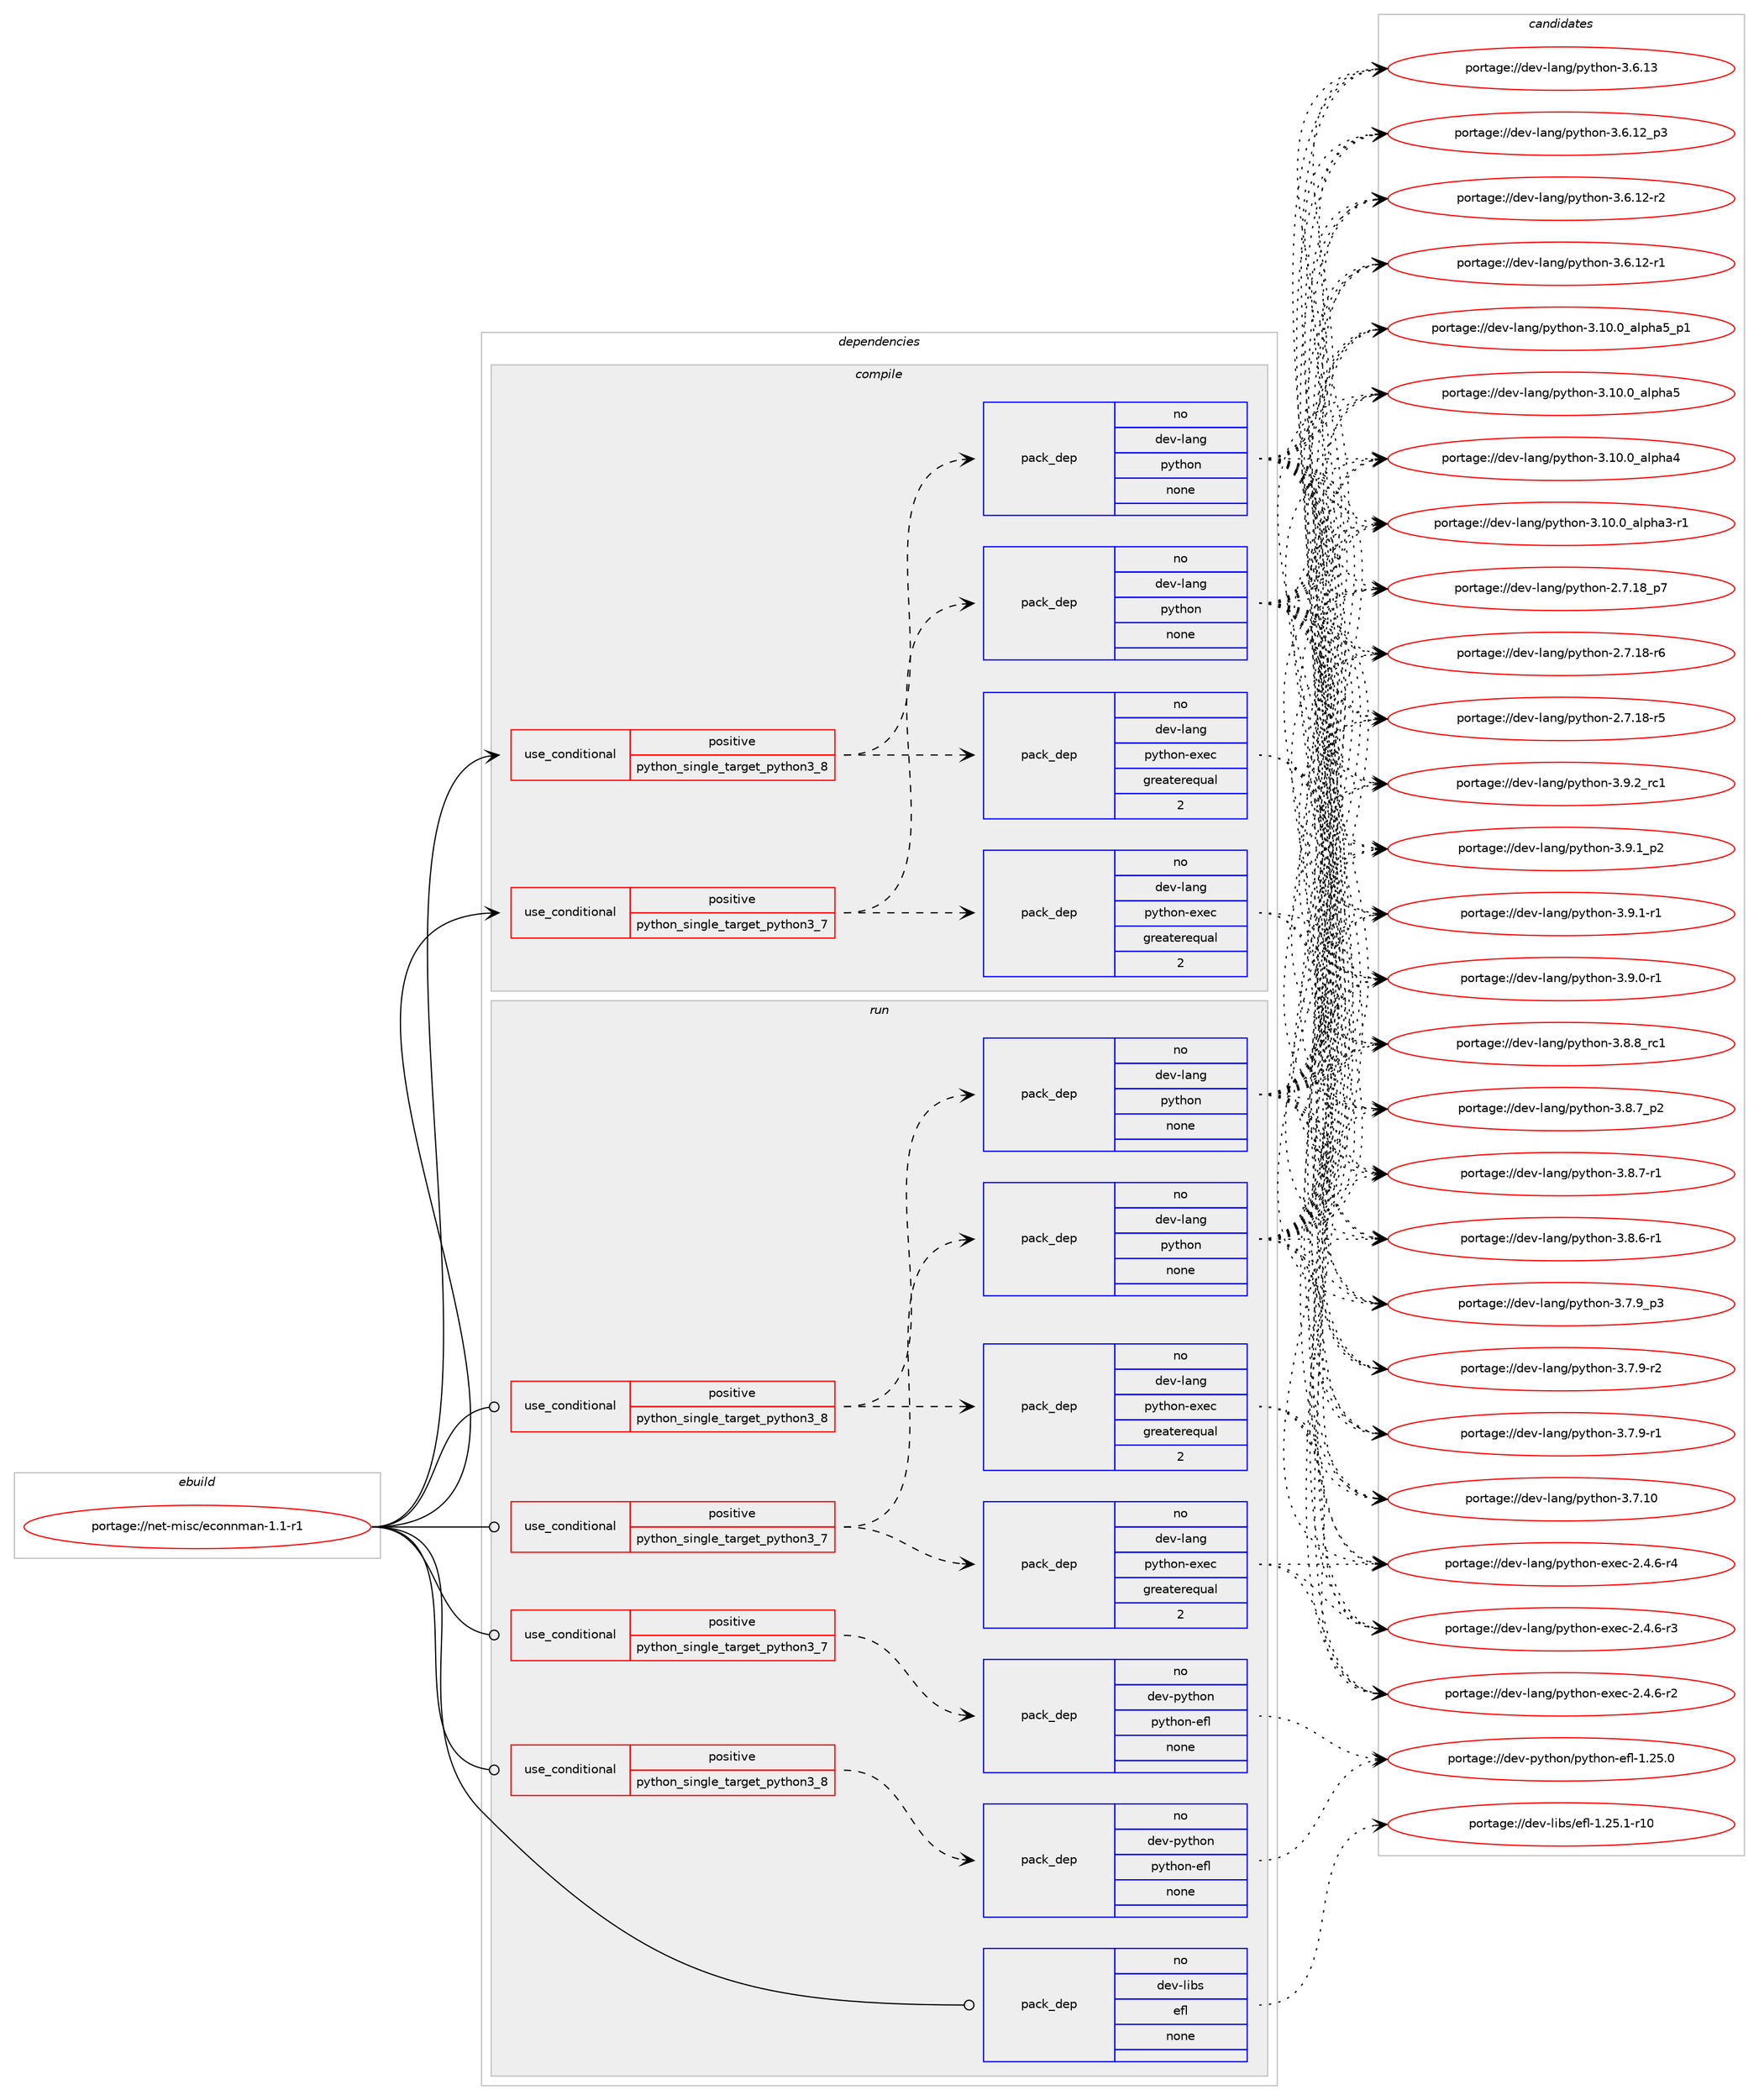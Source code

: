 digraph prolog {

# *************
# Graph options
# *************

newrank=true;
concentrate=true;
compound=true;
graph [rankdir=LR,fontname=Helvetica,fontsize=10,ranksep=1.5];#, ranksep=2.5, nodesep=0.2];
edge  [arrowhead=vee];
node  [fontname=Helvetica,fontsize=10];

# **********
# The ebuild
# **********

subgraph cluster_leftcol {
color=gray;
label=<<i>ebuild</i>>;
id [label="portage://net-misc/econnman-1.1-r1", color=red, width=4, href="../net-misc/econnman-1.1-r1.svg"];
}

# ****************
# The dependencies
# ****************

subgraph cluster_midcol {
color=gray;
label=<<i>dependencies</i>>;
subgraph cluster_compile {
fillcolor="#eeeeee";
style=filled;
label=<<i>compile</i>>;
subgraph cond3582 {
dependency12748 [label=<<TABLE BORDER="0" CELLBORDER="1" CELLSPACING="0" CELLPADDING="4"><TR><TD ROWSPAN="3" CELLPADDING="10">use_conditional</TD></TR><TR><TD>positive</TD></TR><TR><TD>python_single_target_python3_7</TD></TR></TABLE>>, shape=none, color=red];
subgraph pack9031 {
dependency12749 [label=<<TABLE BORDER="0" CELLBORDER="1" CELLSPACING="0" CELLPADDING="4" WIDTH="220"><TR><TD ROWSPAN="6" CELLPADDING="30">pack_dep</TD></TR><TR><TD WIDTH="110">no</TD></TR><TR><TD>dev-lang</TD></TR><TR><TD>python</TD></TR><TR><TD>none</TD></TR><TR><TD></TD></TR></TABLE>>, shape=none, color=blue];
}
dependency12748:e -> dependency12749:w [weight=20,style="dashed",arrowhead="vee"];
subgraph pack9032 {
dependency12750 [label=<<TABLE BORDER="0" CELLBORDER="1" CELLSPACING="0" CELLPADDING="4" WIDTH="220"><TR><TD ROWSPAN="6" CELLPADDING="30">pack_dep</TD></TR><TR><TD WIDTH="110">no</TD></TR><TR><TD>dev-lang</TD></TR><TR><TD>python-exec</TD></TR><TR><TD>greaterequal</TD></TR><TR><TD>2</TD></TR></TABLE>>, shape=none, color=blue];
}
dependency12748:e -> dependency12750:w [weight=20,style="dashed",arrowhead="vee"];
}
id:e -> dependency12748:w [weight=20,style="solid",arrowhead="vee"];
subgraph cond3583 {
dependency12751 [label=<<TABLE BORDER="0" CELLBORDER="1" CELLSPACING="0" CELLPADDING="4"><TR><TD ROWSPAN="3" CELLPADDING="10">use_conditional</TD></TR><TR><TD>positive</TD></TR><TR><TD>python_single_target_python3_8</TD></TR></TABLE>>, shape=none, color=red];
subgraph pack9033 {
dependency12752 [label=<<TABLE BORDER="0" CELLBORDER="1" CELLSPACING="0" CELLPADDING="4" WIDTH="220"><TR><TD ROWSPAN="6" CELLPADDING="30">pack_dep</TD></TR><TR><TD WIDTH="110">no</TD></TR><TR><TD>dev-lang</TD></TR><TR><TD>python</TD></TR><TR><TD>none</TD></TR><TR><TD></TD></TR></TABLE>>, shape=none, color=blue];
}
dependency12751:e -> dependency12752:w [weight=20,style="dashed",arrowhead="vee"];
subgraph pack9034 {
dependency12753 [label=<<TABLE BORDER="0" CELLBORDER="1" CELLSPACING="0" CELLPADDING="4" WIDTH="220"><TR><TD ROWSPAN="6" CELLPADDING="30">pack_dep</TD></TR><TR><TD WIDTH="110">no</TD></TR><TR><TD>dev-lang</TD></TR><TR><TD>python-exec</TD></TR><TR><TD>greaterequal</TD></TR><TR><TD>2</TD></TR></TABLE>>, shape=none, color=blue];
}
dependency12751:e -> dependency12753:w [weight=20,style="dashed",arrowhead="vee"];
}
id:e -> dependency12751:w [weight=20,style="solid",arrowhead="vee"];
}
subgraph cluster_compileandrun {
fillcolor="#eeeeee";
style=filled;
label=<<i>compile and run</i>>;
}
subgraph cluster_run {
fillcolor="#eeeeee";
style=filled;
label=<<i>run</i>>;
subgraph cond3584 {
dependency12754 [label=<<TABLE BORDER="0" CELLBORDER="1" CELLSPACING="0" CELLPADDING="4"><TR><TD ROWSPAN="3" CELLPADDING="10">use_conditional</TD></TR><TR><TD>positive</TD></TR><TR><TD>python_single_target_python3_7</TD></TR></TABLE>>, shape=none, color=red];
subgraph pack9035 {
dependency12755 [label=<<TABLE BORDER="0" CELLBORDER="1" CELLSPACING="0" CELLPADDING="4" WIDTH="220"><TR><TD ROWSPAN="6" CELLPADDING="30">pack_dep</TD></TR><TR><TD WIDTH="110">no</TD></TR><TR><TD>dev-lang</TD></TR><TR><TD>python</TD></TR><TR><TD>none</TD></TR><TR><TD></TD></TR></TABLE>>, shape=none, color=blue];
}
dependency12754:e -> dependency12755:w [weight=20,style="dashed",arrowhead="vee"];
subgraph pack9036 {
dependency12756 [label=<<TABLE BORDER="0" CELLBORDER="1" CELLSPACING="0" CELLPADDING="4" WIDTH="220"><TR><TD ROWSPAN="6" CELLPADDING="30">pack_dep</TD></TR><TR><TD WIDTH="110">no</TD></TR><TR><TD>dev-lang</TD></TR><TR><TD>python-exec</TD></TR><TR><TD>greaterequal</TD></TR><TR><TD>2</TD></TR></TABLE>>, shape=none, color=blue];
}
dependency12754:e -> dependency12756:w [weight=20,style="dashed",arrowhead="vee"];
}
id:e -> dependency12754:w [weight=20,style="solid",arrowhead="odot"];
subgraph cond3585 {
dependency12757 [label=<<TABLE BORDER="0" CELLBORDER="1" CELLSPACING="0" CELLPADDING="4"><TR><TD ROWSPAN="3" CELLPADDING="10">use_conditional</TD></TR><TR><TD>positive</TD></TR><TR><TD>python_single_target_python3_7</TD></TR></TABLE>>, shape=none, color=red];
subgraph pack9037 {
dependency12758 [label=<<TABLE BORDER="0" CELLBORDER="1" CELLSPACING="0" CELLPADDING="4" WIDTH="220"><TR><TD ROWSPAN="6" CELLPADDING="30">pack_dep</TD></TR><TR><TD WIDTH="110">no</TD></TR><TR><TD>dev-python</TD></TR><TR><TD>python-efl</TD></TR><TR><TD>none</TD></TR><TR><TD></TD></TR></TABLE>>, shape=none, color=blue];
}
dependency12757:e -> dependency12758:w [weight=20,style="dashed",arrowhead="vee"];
}
id:e -> dependency12757:w [weight=20,style="solid",arrowhead="odot"];
subgraph cond3586 {
dependency12759 [label=<<TABLE BORDER="0" CELLBORDER="1" CELLSPACING="0" CELLPADDING="4"><TR><TD ROWSPAN="3" CELLPADDING="10">use_conditional</TD></TR><TR><TD>positive</TD></TR><TR><TD>python_single_target_python3_8</TD></TR></TABLE>>, shape=none, color=red];
subgraph pack9038 {
dependency12760 [label=<<TABLE BORDER="0" CELLBORDER="1" CELLSPACING="0" CELLPADDING="4" WIDTH="220"><TR><TD ROWSPAN="6" CELLPADDING="30">pack_dep</TD></TR><TR><TD WIDTH="110">no</TD></TR><TR><TD>dev-lang</TD></TR><TR><TD>python</TD></TR><TR><TD>none</TD></TR><TR><TD></TD></TR></TABLE>>, shape=none, color=blue];
}
dependency12759:e -> dependency12760:w [weight=20,style="dashed",arrowhead="vee"];
subgraph pack9039 {
dependency12761 [label=<<TABLE BORDER="0" CELLBORDER="1" CELLSPACING="0" CELLPADDING="4" WIDTH="220"><TR><TD ROWSPAN="6" CELLPADDING="30">pack_dep</TD></TR><TR><TD WIDTH="110">no</TD></TR><TR><TD>dev-lang</TD></TR><TR><TD>python-exec</TD></TR><TR><TD>greaterequal</TD></TR><TR><TD>2</TD></TR></TABLE>>, shape=none, color=blue];
}
dependency12759:e -> dependency12761:w [weight=20,style="dashed",arrowhead="vee"];
}
id:e -> dependency12759:w [weight=20,style="solid",arrowhead="odot"];
subgraph cond3587 {
dependency12762 [label=<<TABLE BORDER="0" CELLBORDER="1" CELLSPACING="0" CELLPADDING="4"><TR><TD ROWSPAN="3" CELLPADDING="10">use_conditional</TD></TR><TR><TD>positive</TD></TR><TR><TD>python_single_target_python3_8</TD></TR></TABLE>>, shape=none, color=red];
subgraph pack9040 {
dependency12763 [label=<<TABLE BORDER="0" CELLBORDER="1" CELLSPACING="0" CELLPADDING="4" WIDTH="220"><TR><TD ROWSPAN="6" CELLPADDING="30">pack_dep</TD></TR><TR><TD WIDTH="110">no</TD></TR><TR><TD>dev-python</TD></TR><TR><TD>python-efl</TD></TR><TR><TD>none</TD></TR><TR><TD></TD></TR></TABLE>>, shape=none, color=blue];
}
dependency12762:e -> dependency12763:w [weight=20,style="dashed",arrowhead="vee"];
}
id:e -> dependency12762:w [weight=20,style="solid",arrowhead="odot"];
subgraph pack9041 {
dependency12764 [label=<<TABLE BORDER="0" CELLBORDER="1" CELLSPACING="0" CELLPADDING="4" WIDTH="220"><TR><TD ROWSPAN="6" CELLPADDING="30">pack_dep</TD></TR><TR><TD WIDTH="110">no</TD></TR><TR><TD>dev-libs</TD></TR><TR><TD>efl</TD></TR><TR><TD>none</TD></TR><TR><TD></TD></TR></TABLE>>, shape=none, color=blue];
}
id:e -> dependency12764:w [weight=20,style="solid",arrowhead="odot"];
}
}

# **************
# The candidates
# **************

subgraph cluster_choices {
rank=same;
color=gray;
label=<<i>candidates</i>>;

subgraph choice9031 {
color=black;
nodesep=1;
choice100101118451089711010347112121116104111110455146574650951149949 [label="portage://dev-lang/python-3.9.2_rc1", color=red, width=4,href="../dev-lang/python-3.9.2_rc1.svg"];
choice1001011184510897110103471121211161041111104551465746499511250 [label="portage://dev-lang/python-3.9.1_p2", color=red, width=4,href="../dev-lang/python-3.9.1_p2.svg"];
choice1001011184510897110103471121211161041111104551465746494511449 [label="portage://dev-lang/python-3.9.1-r1", color=red, width=4,href="../dev-lang/python-3.9.1-r1.svg"];
choice1001011184510897110103471121211161041111104551465746484511449 [label="portage://dev-lang/python-3.9.0-r1", color=red, width=4,href="../dev-lang/python-3.9.0-r1.svg"];
choice100101118451089711010347112121116104111110455146564656951149949 [label="portage://dev-lang/python-3.8.8_rc1", color=red, width=4,href="../dev-lang/python-3.8.8_rc1.svg"];
choice1001011184510897110103471121211161041111104551465646559511250 [label="portage://dev-lang/python-3.8.7_p2", color=red, width=4,href="../dev-lang/python-3.8.7_p2.svg"];
choice1001011184510897110103471121211161041111104551465646554511449 [label="portage://dev-lang/python-3.8.7-r1", color=red, width=4,href="../dev-lang/python-3.8.7-r1.svg"];
choice1001011184510897110103471121211161041111104551465646544511449 [label="portage://dev-lang/python-3.8.6-r1", color=red, width=4,href="../dev-lang/python-3.8.6-r1.svg"];
choice1001011184510897110103471121211161041111104551465546579511251 [label="portage://dev-lang/python-3.7.9_p3", color=red, width=4,href="../dev-lang/python-3.7.9_p3.svg"];
choice1001011184510897110103471121211161041111104551465546574511450 [label="portage://dev-lang/python-3.7.9-r2", color=red, width=4,href="../dev-lang/python-3.7.9-r2.svg"];
choice1001011184510897110103471121211161041111104551465546574511449 [label="portage://dev-lang/python-3.7.9-r1", color=red, width=4,href="../dev-lang/python-3.7.9-r1.svg"];
choice10010111845108971101034711212111610411111045514655464948 [label="portage://dev-lang/python-3.7.10", color=red, width=4,href="../dev-lang/python-3.7.10.svg"];
choice10010111845108971101034711212111610411111045514654464951 [label="portage://dev-lang/python-3.6.13", color=red, width=4,href="../dev-lang/python-3.6.13.svg"];
choice100101118451089711010347112121116104111110455146544649509511251 [label="portage://dev-lang/python-3.6.12_p3", color=red, width=4,href="../dev-lang/python-3.6.12_p3.svg"];
choice100101118451089711010347112121116104111110455146544649504511450 [label="portage://dev-lang/python-3.6.12-r2", color=red, width=4,href="../dev-lang/python-3.6.12-r2.svg"];
choice100101118451089711010347112121116104111110455146544649504511449 [label="portage://dev-lang/python-3.6.12-r1", color=red, width=4,href="../dev-lang/python-3.6.12-r1.svg"];
choice10010111845108971101034711212111610411111045514649484648959710811210497539511249 [label="portage://dev-lang/python-3.10.0_alpha5_p1", color=red, width=4,href="../dev-lang/python-3.10.0_alpha5_p1.svg"];
choice1001011184510897110103471121211161041111104551464948464895971081121049753 [label="portage://dev-lang/python-3.10.0_alpha5", color=red, width=4,href="../dev-lang/python-3.10.0_alpha5.svg"];
choice1001011184510897110103471121211161041111104551464948464895971081121049752 [label="portage://dev-lang/python-3.10.0_alpha4", color=red, width=4,href="../dev-lang/python-3.10.0_alpha4.svg"];
choice10010111845108971101034711212111610411111045514649484648959710811210497514511449 [label="portage://dev-lang/python-3.10.0_alpha3-r1", color=red, width=4,href="../dev-lang/python-3.10.0_alpha3-r1.svg"];
choice100101118451089711010347112121116104111110455046554649569511255 [label="portage://dev-lang/python-2.7.18_p7", color=red, width=4,href="../dev-lang/python-2.7.18_p7.svg"];
choice100101118451089711010347112121116104111110455046554649564511454 [label="portage://dev-lang/python-2.7.18-r6", color=red, width=4,href="../dev-lang/python-2.7.18-r6.svg"];
choice100101118451089711010347112121116104111110455046554649564511453 [label="portage://dev-lang/python-2.7.18-r5", color=red, width=4,href="../dev-lang/python-2.7.18-r5.svg"];
dependency12749:e -> choice100101118451089711010347112121116104111110455146574650951149949:w [style=dotted,weight="100"];
dependency12749:e -> choice1001011184510897110103471121211161041111104551465746499511250:w [style=dotted,weight="100"];
dependency12749:e -> choice1001011184510897110103471121211161041111104551465746494511449:w [style=dotted,weight="100"];
dependency12749:e -> choice1001011184510897110103471121211161041111104551465746484511449:w [style=dotted,weight="100"];
dependency12749:e -> choice100101118451089711010347112121116104111110455146564656951149949:w [style=dotted,weight="100"];
dependency12749:e -> choice1001011184510897110103471121211161041111104551465646559511250:w [style=dotted,weight="100"];
dependency12749:e -> choice1001011184510897110103471121211161041111104551465646554511449:w [style=dotted,weight="100"];
dependency12749:e -> choice1001011184510897110103471121211161041111104551465646544511449:w [style=dotted,weight="100"];
dependency12749:e -> choice1001011184510897110103471121211161041111104551465546579511251:w [style=dotted,weight="100"];
dependency12749:e -> choice1001011184510897110103471121211161041111104551465546574511450:w [style=dotted,weight="100"];
dependency12749:e -> choice1001011184510897110103471121211161041111104551465546574511449:w [style=dotted,weight="100"];
dependency12749:e -> choice10010111845108971101034711212111610411111045514655464948:w [style=dotted,weight="100"];
dependency12749:e -> choice10010111845108971101034711212111610411111045514654464951:w [style=dotted,weight="100"];
dependency12749:e -> choice100101118451089711010347112121116104111110455146544649509511251:w [style=dotted,weight="100"];
dependency12749:e -> choice100101118451089711010347112121116104111110455146544649504511450:w [style=dotted,weight="100"];
dependency12749:e -> choice100101118451089711010347112121116104111110455146544649504511449:w [style=dotted,weight="100"];
dependency12749:e -> choice10010111845108971101034711212111610411111045514649484648959710811210497539511249:w [style=dotted,weight="100"];
dependency12749:e -> choice1001011184510897110103471121211161041111104551464948464895971081121049753:w [style=dotted,weight="100"];
dependency12749:e -> choice1001011184510897110103471121211161041111104551464948464895971081121049752:w [style=dotted,weight="100"];
dependency12749:e -> choice10010111845108971101034711212111610411111045514649484648959710811210497514511449:w [style=dotted,weight="100"];
dependency12749:e -> choice100101118451089711010347112121116104111110455046554649569511255:w [style=dotted,weight="100"];
dependency12749:e -> choice100101118451089711010347112121116104111110455046554649564511454:w [style=dotted,weight="100"];
dependency12749:e -> choice100101118451089711010347112121116104111110455046554649564511453:w [style=dotted,weight="100"];
}
subgraph choice9032 {
color=black;
nodesep=1;
choice10010111845108971101034711212111610411111045101120101994550465246544511452 [label="portage://dev-lang/python-exec-2.4.6-r4", color=red, width=4,href="../dev-lang/python-exec-2.4.6-r4.svg"];
choice10010111845108971101034711212111610411111045101120101994550465246544511451 [label="portage://dev-lang/python-exec-2.4.6-r3", color=red, width=4,href="../dev-lang/python-exec-2.4.6-r3.svg"];
choice10010111845108971101034711212111610411111045101120101994550465246544511450 [label="portage://dev-lang/python-exec-2.4.6-r2", color=red, width=4,href="../dev-lang/python-exec-2.4.6-r2.svg"];
dependency12750:e -> choice10010111845108971101034711212111610411111045101120101994550465246544511452:w [style=dotted,weight="100"];
dependency12750:e -> choice10010111845108971101034711212111610411111045101120101994550465246544511451:w [style=dotted,weight="100"];
dependency12750:e -> choice10010111845108971101034711212111610411111045101120101994550465246544511450:w [style=dotted,weight="100"];
}
subgraph choice9033 {
color=black;
nodesep=1;
choice100101118451089711010347112121116104111110455146574650951149949 [label="portage://dev-lang/python-3.9.2_rc1", color=red, width=4,href="../dev-lang/python-3.9.2_rc1.svg"];
choice1001011184510897110103471121211161041111104551465746499511250 [label="portage://dev-lang/python-3.9.1_p2", color=red, width=4,href="../dev-lang/python-3.9.1_p2.svg"];
choice1001011184510897110103471121211161041111104551465746494511449 [label="portage://dev-lang/python-3.9.1-r1", color=red, width=4,href="../dev-lang/python-3.9.1-r1.svg"];
choice1001011184510897110103471121211161041111104551465746484511449 [label="portage://dev-lang/python-3.9.0-r1", color=red, width=4,href="../dev-lang/python-3.9.0-r1.svg"];
choice100101118451089711010347112121116104111110455146564656951149949 [label="portage://dev-lang/python-3.8.8_rc1", color=red, width=4,href="../dev-lang/python-3.8.8_rc1.svg"];
choice1001011184510897110103471121211161041111104551465646559511250 [label="portage://dev-lang/python-3.8.7_p2", color=red, width=4,href="../dev-lang/python-3.8.7_p2.svg"];
choice1001011184510897110103471121211161041111104551465646554511449 [label="portage://dev-lang/python-3.8.7-r1", color=red, width=4,href="../dev-lang/python-3.8.7-r1.svg"];
choice1001011184510897110103471121211161041111104551465646544511449 [label="portage://dev-lang/python-3.8.6-r1", color=red, width=4,href="../dev-lang/python-3.8.6-r1.svg"];
choice1001011184510897110103471121211161041111104551465546579511251 [label="portage://dev-lang/python-3.7.9_p3", color=red, width=4,href="../dev-lang/python-3.7.9_p3.svg"];
choice1001011184510897110103471121211161041111104551465546574511450 [label="portage://dev-lang/python-3.7.9-r2", color=red, width=4,href="../dev-lang/python-3.7.9-r2.svg"];
choice1001011184510897110103471121211161041111104551465546574511449 [label="portage://dev-lang/python-3.7.9-r1", color=red, width=4,href="../dev-lang/python-3.7.9-r1.svg"];
choice10010111845108971101034711212111610411111045514655464948 [label="portage://dev-lang/python-3.7.10", color=red, width=4,href="../dev-lang/python-3.7.10.svg"];
choice10010111845108971101034711212111610411111045514654464951 [label="portage://dev-lang/python-3.6.13", color=red, width=4,href="../dev-lang/python-3.6.13.svg"];
choice100101118451089711010347112121116104111110455146544649509511251 [label="portage://dev-lang/python-3.6.12_p3", color=red, width=4,href="../dev-lang/python-3.6.12_p3.svg"];
choice100101118451089711010347112121116104111110455146544649504511450 [label="portage://dev-lang/python-3.6.12-r2", color=red, width=4,href="../dev-lang/python-3.6.12-r2.svg"];
choice100101118451089711010347112121116104111110455146544649504511449 [label="portage://dev-lang/python-3.6.12-r1", color=red, width=4,href="../dev-lang/python-3.6.12-r1.svg"];
choice10010111845108971101034711212111610411111045514649484648959710811210497539511249 [label="portage://dev-lang/python-3.10.0_alpha5_p1", color=red, width=4,href="../dev-lang/python-3.10.0_alpha5_p1.svg"];
choice1001011184510897110103471121211161041111104551464948464895971081121049753 [label="portage://dev-lang/python-3.10.0_alpha5", color=red, width=4,href="../dev-lang/python-3.10.0_alpha5.svg"];
choice1001011184510897110103471121211161041111104551464948464895971081121049752 [label="portage://dev-lang/python-3.10.0_alpha4", color=red, width=4,href="../dev-lang/python-3.10.0_alpha4.svg"];
choice10010111845108971101034711212111610411111045514649484648959710811210497514511449 [label="portage://dev-lang/python-3.10.0_alpha3-r1", color=red, width=4,href="../dev-lang/python-3.10.0_alpha3-r1.svg"];
choice100101118451089711010347112121116104111110455046554649569511255 [label="portage://dev-lang/python-2.7.18_p7", color=red, width=4,href="../dev-lang/python-2.7.18_p7.svg"];
choice100101118451089711010347112121116104111110455046554649564511454 [label="portage://dev-lang/python-2.7.18-r6", color=red, width=4,href="../dev-lang/python-2.7.18-r6.svg"];
choice100101118451089711010347112121116104111110455046554649564511453 [label="portage://dev-lang/python-2.7.18-r5", color=red, width=4,href="../dev-lang/python-2.7.18-r5.svg"];
dependency12752:e -> choice100101118451089711010347112121116104111110455146574650951149949:w [style=dotted,weight="100"];
dependency12752:e -> choice1001011184510897110103471121211161041111104551465746499511250:w [style=dotted,weight="100"];
dependency12752:e -> choice1001011184510897110103471121211161041111104551465746494511449:w [style=dotted,weight="100"];
dependency12752:e -> choice1001011184510897110103471121211161041111104551465746484511449:w [style=dotted,weight="100"];
dependency12752:e -> choice100101118451089711010347112121116104111110455146564656951149949:w [style=dotted,weight="100"];
dependency12752:e -> choice1001011184510897110103471121211161041111104551465646559511250:w [style=dotted,weight="100"];
dependency12752:e -> choice1001011184510897110103471121211161041111104551465646554511449:w [style=dotted,weight="100"];
dependency12752:e -> choice1001011184510897110103471121211161041111104551465646544511449:w [style=dotted,weight="100"];
dependency12752:e -> choice1001011184510897110103471121211161041111104551465546579511251:w [style=dotted,weight="100"];
dependency12752:e -> choice1001011184510897110103471121211161041111104551465546574511450:w [style=dotted,weight="100"];
dependency12752:e -> choice1001011184510897110103471121211161041111104551465546574511449:w [style=dotted,weight="100"];
dependency12752:e -> choice10010111845108971101034711212111610411111045514655464948:w [style=dotted,weight="100"];
dependency12752:e -> choice10010111845108971101034711212111610411111045514654464951:w [style=dotted,weight="100"];
dependency12752:e -> choice100101118451089711010347112121116104111110455146544649509511251:w [style=dotted,weight="100"];
dependency12752:e -> choice100101118451089711010347112121116104111110455146544649504511450:w [style=dotted,weight="100"];
dependency12752:e -> choice100101118451089711010347112121116104111110455146544649504511449:w [style=dotted,weight="100"];
dependency12752:e -> choice10010111845108971101034711212111610411111045514649484648959710811210497539511249:w [style=dotted,weight="100"];
dependency12752:e -> choice1001011184510897110103471121211161041111104551464948464895971081121049753:w [style=dotted,weight="100"];
dependency12752:e -> choice1001011184510897110103471121211161041111104551464948464895971081121049752:w [style=dotted,weight="100"];
dependency12752:e -> choice10010111845108971101034711212111610411111045514649484648959710811210497514511449:w [style=dotted,weight="100"];
dependency12752:e -> choice100101118451089711010347112121116104111110455046554649569511255:w [style=dotted,weight="100"];
dependency12752:e -> choice100101118451089711010347112121116104111110455046554649564511454:w [style=dotted,weight="100"];
dependency12752:e -> choice100101118451089711010347112121116104111110455046554649564511453:w [style=dotted,weight="100"];
}
subgraph choice9034 {
color=black;
nodesep=1;
choice10010111845108971101034711212111610411111045101120101994550465246544511452 [label="portage://dev-lang/python-exec-2.4.6-r4", color=red, width=4,href="../dev-lang/python-exec-2.4.6-r4.svg"];
choice10010111845108971101034711212111610411111045101120101994550465246544511451 [label="portage://dev-lang/python-exec-2.4.6-r3", color=red, width=4,href="../dev-lang/python-exec-2.4.6-r3.svg"];
choice10010111845108971101034711212111610411111045101120101994550465246544511450 [label="portage://dev-lang/python-exec-2.4.6-r2", color=red, width=4,href="../dev-lang/python-exec-2.4.6-r2.svg"];
dependency12753:e -> choice10010111845108971101034711212111610411111045101120101994550465246544511452:w [style=dotted,weight="100"];
dependency12753:e -> choice10010111845108971101034711212111610411111045101120101994550465246544511451:w [style=dotted,weight="100"];
dependency12753:e -> choice10010111845108971101034711212111610411111045101120101994550465246544511450:w [style=dotted,weight="100"];
}
subgraph choice9035 {
color=black;
nodesep=1;
choice100101118451089711010347112121116104111110455146574650951149949 [label="portage://dev-lang/python-3.9.2_rc1", color=red, width=4,href="../dev-lang/python-3.9.2_rc1.svg"];
choice1001011184510897110103471121211161041111104551465746499511250 [label="portage://dev-lang/python-3.9.1_p2", color=red, width=4,href="../dev-lang/python-3.9.1_p2.svg"];
choice1001011184510897110103471121211161041111104551465746494511449 [label="portage://dev-lang/python-3.9.1-r1", color=red, width=4,href="../dev-lang/python-3.9.1-r1.svg"];
choice1001011184510897110103471121211161041111104551465746484511449 [label="portage://dev-lang/python-3.9.0-r1", color=red, width=4,href="../dev-lang/python-3.9.0-r1.svg"];
choice100101118451089711010347112121116104111110455146564656951149949 [label="portage://dev-lang/python-3.8.8_rc1", color=red, width=4,href="../dev-lang/python-3.8.8_rc1.svg"];
choice1001011184510897110103471121211161041111104551465646559511250 [label="portage://dev-lang/python-3.8.7_p2", color=red, width=4,href="../dev-lang/python-3.8.7_p2.svg"];
choice1001011184510897110103471121211161041111104551465646554511449 [label="portage://dev-lang/python-3.8.7-r1", color=red, width=4,href="../dev-lang/python-3.8.7-r1.svg"];
choice1001011184510897110103471121211161041111104551465646544511449 [label="portage://dev-lang/python-3.8.6-r1", color=red, width=4,href="../dev-lang/python-3.8.6-r1.svg"];
choice1001011184510897110103471121211161041111104551465546579511251 [label="portage://dev-lang/python-3.7.9_p3", color=red, width=4,href="../dev-lang/python-3.7.9_p3.svg"];
choice1001011184510897110103471121211161041111104551465546574511450 [label="portage://dev-lang/python-3.7.9-r2", color=red, width=4,href="../dev-lang/python-3.7.9-r2.svg"];
choice1001011184510897110103471121211161041111104551465546574511449 [label="portage://dev-lang/python-3.7.9-r1", color=red, width=4,href="../dev-lang/python-3.7.9-r1.svg"];
choice10010111845108971101034711212111610411111045514655464948 [label="portage://dev-lang/python-3.7.10", color=red, width=4,href="../dev-lang/python-3.7.10.svg"];
choice10010111845108971101034711212111610411111045514654464951 [label="portage://dev-lang/python-3.6.13", color=red, width=4,href="../dev-lang/python-3.6.13.svg"];
choice100101118451089711010347112121116104111110455146544649509511251 [label="portage://dev-lang/python-3.6.12_p3", color=red, width=4,href="../dev-lang/python-3.6.12_p3.svg"];
choice100101118451089711010347112121116104111110455146544649504511450 [label="portage://dev-lang/python-3.6.12-r2", color=red, width=4,href="../dev-lang/python-3.6.12-r2.svg"];
choice100101118451089711010347112121116104111110455146544649504511449 [label="portage://dev-lang/python-3.6.12-r1", color=red, width=4,href="../dev-lang/python-3.6.12-r1.svg"];
choice10010111845108971101034711212111610411111045514649484648959710811210497539511249 [label="portage://dev-lang/python-3.10.0_alpha5_p1", color=red, width=4,href="../dev-lang/python-3.10.0_alpha5_p1.svg"];
choice1001011184510897110103471121211161041111104551464948464895971081121049753 [label="portage://dev-lang/python-3.10.0_alpha5", color=red, width=4,href="../dev-lang/python-3.10.0_alpha5.svg"];
choice1001011184510897110103471121211161041111104551464948464895971081121049752 [label="portage://dev-lang/python-3.10.0_alpha4", color=red, width=4,href="../dev-lang/python-3.10.0_alpha4.svg"];
choice10010111845108971101034711212111610411111045514649484648959710811210497514511449 [label="portage://dev-lang/python-3.10.0_alpha3-r1", color=red, width=4,href="../dev-lang/python-3.10.0_alpha3-r1.svg"];
choice100101118451089711010347112121116104111110455046554649569511255 [label="portage://dev-lang/python-2.7.18_p7", color=red, width=4,href="../dev-lang/python-2.7.18_p7.svg"];
choice100101118451089711010347112121116104111110455046554649564511454 [label="portage://dev-lang/python-2.7.18-r6", color=red, width=4,href="../dev-lang/python-2.7.18-r6.svg"];
choice100101118451089711010347112121116104111110455046554649564511453 [label="portage://dev-lang/python-2.7.18-r5", color=red, width=4,href="../dev-lang/python-2.7.18-r5.svg"];
dependency12755:e -> choice100101118451089711010347112121116104111110455146574650951149949:w [style=dotted,weight="100"];
dependency12755:e -> choice1001011184510897110103471121211161041111104551465746499511250:w [style=dotted,weight="100"];
dependency12755:e -> choice1001011184510897110103471121211161041111104551465746494511449:w [style=dotted,weight="100"];
dependency12755:e -> choice1001011184510897110103471121211161041111104551465746484511449:w [style=dotted,weight="100"];
dependency12755:e -> choice100101118451089711010347112121116104111110455146564656951149949:w [style=dotted,weight="100"];
dependency12755:e -> choice1001011184510897110103471121211161041111104551465646559511250:w [style=dotted,weight="100"];
dependency12755:e -> choice1001011184510897110103471121211161041111104551465646554511449:w [style=dotted,weight="100"];
dependency12755:e -> choice1001011184510897110103471121211161041111104551465646544511449:w [style=dotted,weight="100"];
dependency12755:e -> choice1001011184510897110103471121211161041111104551465546579511251:w [style=dotted,weight="100"];
dependency12755:e -> choice1001011184510897110103471121211161041111104551465546574511450:w [style=dotted,weight="100"];
dependency12755:e -> choice1001011184510897110103471121211161041111104551465546574511449:w [style=dotted,weight="100"];
dependency12755:e -> choice10010111845108971101034711212111610411111045514655464948:w [style=dotted,weight="100"];
dependency12755:e -> choice10010111845108971101034711212111610411111045514654464951:w [style=dotted,weight="100"];
dependency12755:e -> choice100101118451089711010347112121116104111110455146544649509511251:w [style=dotted,weight="100"];
dependency12755:e -> choice100101118451089711010347112121116104111110455146544649504511450:w [style=dotted,weight="100"];
dependency12755:e -> choice100101118451089711010347112121116104111110455146544649504511449:w [style=dotted,weight="100"];
dependency12755:e -> choice10010111845108971101034711212111610411111045514649484648959710811210497539511249:w [style=dotted,weight="100"];
dependency12755:e -> choice1001011184510897110103471121211161041111104551464948464895971081121049753:w [style=dotted,weight="100"];
dependency12755:e -> choice1001011184510897110103471121211161041111104551464948464895971081121049752:w [style=dotted,weight="100"];
dependency12755:e -> choice10010111845108971101034711212111610411111045514649484648959710811210497514511449:w [style=dotted,weight="100"];
dependency12755:e -> choice100101118451089711010347112121116104111110455046554649569511255:w [style=dotted,weight="100"];
dependency12755:e -> choice100101118451089711010347112121116104111110455046554649564511454:w [style=dotted,weight="100"];
dependency12755:e -> choice100101118451089711010347112121116104111110455046554649564511453:w [style=dotted,weight="100"];
}
subgraph choice9036 {
color=black;
nodesep=1;
choice10010111845108971101034711212111610411111045101120101994550465246544511452 [label="portage://dev-lang/python-exec-2.4.6-r4", color=red, width=4,href="../dev-lang/python-exec-2.4.6-r4.svg"];
choice10010111845108971101034711212111610411111045101120101994550465246544511451 [label="portage://dev-lang/python-exec-2.4.6-r3", color=red, width=4,href="../dev-lang/python-exec-2.4.6-r3.svg"];
choice10010111845108971101034711212111610411111045101120101994550465246544511450 [label="portage://dev-lang/python-exec-2.4.6-r2", color=red, width=4,href="../dev-lang/python-exec-2.4.6-r2.svg"];
dependency12756:e -> choice10010111845108971101034711212111610411111045101120101994550465246544511452:w [style=dotted,weight="100"];
dependency12756:e -> choice10010111845108971101034711212111610411111045101120101994550465246544511451:w [style=dotted,weight="100"];
dependency12756:e -> choice10010111845108971101034711212111610411111045101120101994550465246544511450:w [style=dotted,weight="100"];
}
subgraph choice9037 {
color=black;
nodesep=1;
choice10010111845112121116104111110471121211161041111104510110210845494650534648 [label="portage://dev-python/python-efl-1.25.0", color=red, width=4,href="../dev-python/python-efl-1.25.0.svg"];
dependency12758:e -> choice10010111845112121116104111110471121211161041111104510110210845494650534648:w [style=dotted,weight="100"];
}
subgraph choice9038 {
color=black;
nodesep=1;
choice100101118451089711010347112121116104111110455146574650951149949 [label="portage://dev-lang/python-3.9.2_rc1", color=red, width=4,href="../dev-lang/python-3.9.2_rc1.svg"];
choice1001011184510897110103471121211161041111104551465746499511250 [label="portage://dev-lang/python-3.9.1_p2", color=red, width=4,href="../dev-lang/python-3.9.1_p2.svg"];
choice1001011184510897110103471121211161041111104551465746494511449 [label="portage://dev-lang/python-3.9.1-r1", color=red, width=4,href="../dev-lang/python-3.9.1-r1.svg"];
choice1001011184510897110103471121211161041111104551465746484511449 [label="portage://dev-lang/python-3.9.0-r1", color=red, width=4,href="../dev-lang/python-3.9.0-r1.svg"];
choice100101118451089711010347112121116104111110455146564656951149949 [label="portage://dev-lang/python-3.8.8_rc1", color=red, width=4,href="../dev-lang/python-3.8.8_rc1.svg"];
choice1001011184510897110103471121211161041111104551465646559511250 [label="portage://dev-lang/python-3.8.7_p2", color=red, width=4,href="../dev-lang/python-3.8.7_p2.svg"];
choice1001011184510897110103471121211161041111104551465646554511449 [label="portage://dev-lang/python-3.8.7-r1", color=red, width=4,href="../dev-lang/python-3.8.7-r1.svg"];
choice1001011184510897110103471121211161041111104551465646544511449 [label="portage://dev-lang/python-3.8.6-r1", color=red, width=4,href="../dev-lang/python-3.8.6-r1.svg"];
choice1001011184510897110103471121211161041111104551465546579511251 [label="portage://dev-lang/python-3.7.9_p3", color=red, width=4,href="../dev-lang/python-3.7.9_p3.svg"];
choice1001011184510897110103471121211161041111104551465546574511450 [label="portage://dev-lang/python-3.7.9-r2", color=red, width=4,href="../dev-lang/python-3.7.9-r2.svg"];
choice1001011184510897110103471121211161041111104551465546574511449 [label="portage://dev-lang/python-3.7.9-r1", color=red, width=4,href="../dev-lang/python-3.7.9-r1.svg"];
choice10010111845108971101034711212111610411111045514655464948 [label="portage://dev-lang/python-3.7.10", color=red, width=4,href="../dev-lang/python-3.7.10.svg"];
choice10010111845108971101034711212111610411111045514654464951 [label="portage://dev-lang/python-3.6.13", color=red, width=4,href="../dev-lang/python-3.6.13.svg"];
choice100101118451089711010347112121116104111110455146544649509511251 [label="portage://dev-lang/python-3.6.12_p3", color=red, width=4,href="../dev-lang/python-3.6.12_p3.svg"];
choice100101118451089711010347112121116104111110455146544649504511450 [label="portage://dev-lang/python-3.6.12-r2", color=red, width=4,href="../dev-lang/python-3.6.12-r2.svg"];
choice100101118451089711010347112121116104111110455146544649504511449 [label="portage://dev-lang/python-3.6.12-r1", color=red, width=4,href="../dev-lang/python-3.6.12-r1.svg"];
choice10010111845108971101034711212111610411111045514649484648959710811210497539511249 [label="portage://dev-lang/python-3.10.0_alpha5_p1", color=red, width=4,href="../dev-lang/python-3.10.0_alpha5_p1.svg"];
choice1001011184510897110103471121211161041111104551464948464895971081121049753 [label="portage://dev-lang/python-3.10.0_alpha5", color=red, width=4,href="../dev-lang/python-3.10.0_alpha5.svg"];
choice1001011184510897110103471121211161041111104551464948464895971081121049752 [label="portage://dev-lang/python-3.10.0_alpha4", color=red, width=4,href="../dev-lang/python-3.10.0_alpha4.svg"];
choice10010111845108971101034711212111610411111045514649484648959710811210497514511449 [label="portage://dev-lang/python-3.10.0_alpha3-r1", color=red, width=4,href="../dev-lang/python-3.10.0_alpha3-r1.svg"];
choice100101118451089711010347112121116104111110455046554649569511255 [label="portage://dev-lang/python-2.7.18_p7", color=red, width=4,href="../dev-lang/python-2.7.18_p7.svg"];
choice100101118451089711010347112121116104111110455046554649564511454 [label="portage://dev-lang/python-2.7.18-r6", color=red, width=4,href="../dev-lang/python-2.7.18-r6.svg"];
choice100101118451089711010347112121116104111110455046554649564511453 [label="portage://dev-lang/python-2.7.18-r5", color=red, width=4,href="../dev-lang/python-2.7.18-r5.svg"];
dependency12760:e -> choice100101118451089711010347112121116104111110455146574650951149949:w [style=dotted,weight="100"];
dependency12760:e -> choice1001011184510897110103471121211161041111104551465746499511250:w [style=dotted,weight="100"];
dependency12760:e -> choice1001011184510897110103471121211161041111104551465746494511449:w [style=dotted,weight="100"];
dependency12760:e -> choice1001011184510897110103471121211161041111104551465746484511449:w [style=dotted,weight="100"];
dependency12760:e -> choice100101118451089711010347112121116104111110455146564656951149949:w [style=dotted,weight="100"];
dependency12760:e -> choice1001011184510897110103471121211161041111104551465646559511250:w [style=dotted,weight="100"];
dependency12760:e -> choice1001011184510897110103471121211161041111104551465646554511449:w [style=dotted,weight="100"];
dependency12760:e -> choice1001011184510897110103471121211161041111104551465646544511449:w [style=dotted,weight="100"];
dependency12760:e -> choice1001011184510897110103471121211161041111104551465546579511251:w [style=dotted,weight="100"];
dependency12760:e -> choice1001011184510897110103471121211161041111104551465546574511450:w [style=dotted,weight="100"];
dependency12760:e -> choice1001011184510897110103471121211161041111104551465546574511449:w [style=dotted,weight="100"];
dependency12760:e -> choice10010111845108971101034711212111610411111045514655464948:w [style=dotted,weight="100"];
dependency12760:e -> choice10010111845108971101034711212111610411111045514654464951:w [style=dotted,weight="100"];
dependency12760:e -> choice100101118451089711010347112121116104111110455146544649509511251:w [style=dotted,weight="100"];
dependency12760:e -> choice100101118451089711010347112121116104111110455146544649504511450:w [style=dotted,weight="100"];
dependency12760:e -> choice100101118451089711010347112121116104111110455146544649504511449:w [style=dotted,weight="100"];
dependency12760:e -> choice10010111845108971101034711212111610411111045514649484648959710811210497539511249:w [style=dotted,weight="100"];
dependency12760:e -> choice1001011184510897110103471121211161041111104551464948464895971081121049753:w [style=dotted,weight="100"];
dependency12760:e -> choice1001011184510897110103471121211161041111104551464948464895971081121049752:w [style=dotted,weight="100"];
dependency12760:e -> choice10010111845108971101034711212111610411111045514649484648959710811210497514511449:w [style=dotted,weight="100"];
dependency12760:e -> choice100101118451089711010347112121116104111110455046554649569511255:w [style=dotted,weight="100"];
dependency12760:e -> choice100101118451089711010347112121116104111110455046554649564511454:w [style=dotted,weight="100"];
dependency12760:e -> choice100101118451089711010347112121116104111110455046554649564511453:w [style=dotted,weight="100"];
}
subgraph choice9039 {
color=black;
nodesep=1;
choice10010111845108971101034711212111610411111045101120101994550465246544511452 [label="portage://dev-lang/python-exec-2.4.6-r4", color=red, width=4,href="../dev-lang/python-exec-2.4.6-r4.svg"];
choice10010111845108971101034711212111610411111045101120101994550465246544511451 [label="portage://dev-lang/python-exec-2.4.6-r3", color=red, width=4,href="../dev-lang/python-exec-2.4.6-r3.svg"];
choice10010111845108971101034711212111610411111045101120101994550465246544511450 [label="portage://dev-lang/python-exec-2.4.6-r2", color=red, width=4,href="../dev-lang/python-exec-2.4.6-r2.svg"];
dependency12761:e -> choice10010111845108971101034711212111610411111045101120101994550465246544511452:w [style=dotted,weight="100"];
dependency12761:e -> choice10010111845108971101034711212111610411111045101120101994550465246544511451:w [style=dotted,weight="100"];
dependency12761:e -> choice10010111845108971101034711212111610411111045101120101994550465246544511450:w [style=dotted,weight="100"];
}
subgraph choice9040 {
color=black;
nodesep=1;
choice10010111845112121116104111110471121211161041111104510110210845494650534648 [label="portage://dev-python/python-efl-1.25.0", color=red, width=4,href="../dev-python/python-efl-1.25.0.svg"];
dependency12763:e -> choice10010111845112121116104111110471121211161041111104510110210845494650534648:w [style=dotted,weight="100"];
}
subgraph choice9041 {
color=black;
nodesep=1;
choice10010111845108105981154710110210845494650534649451144948 [label="portage://dev-libs/efl-1.25.1-r10", color=red, width=4,href="../dev-libs/efl-1.25.1-r10.svg"];
dependency12764:e -> choice10010111845108105981154710110210845494650534649451144948:w [style=dotted,weight="100"];
}
}

}
